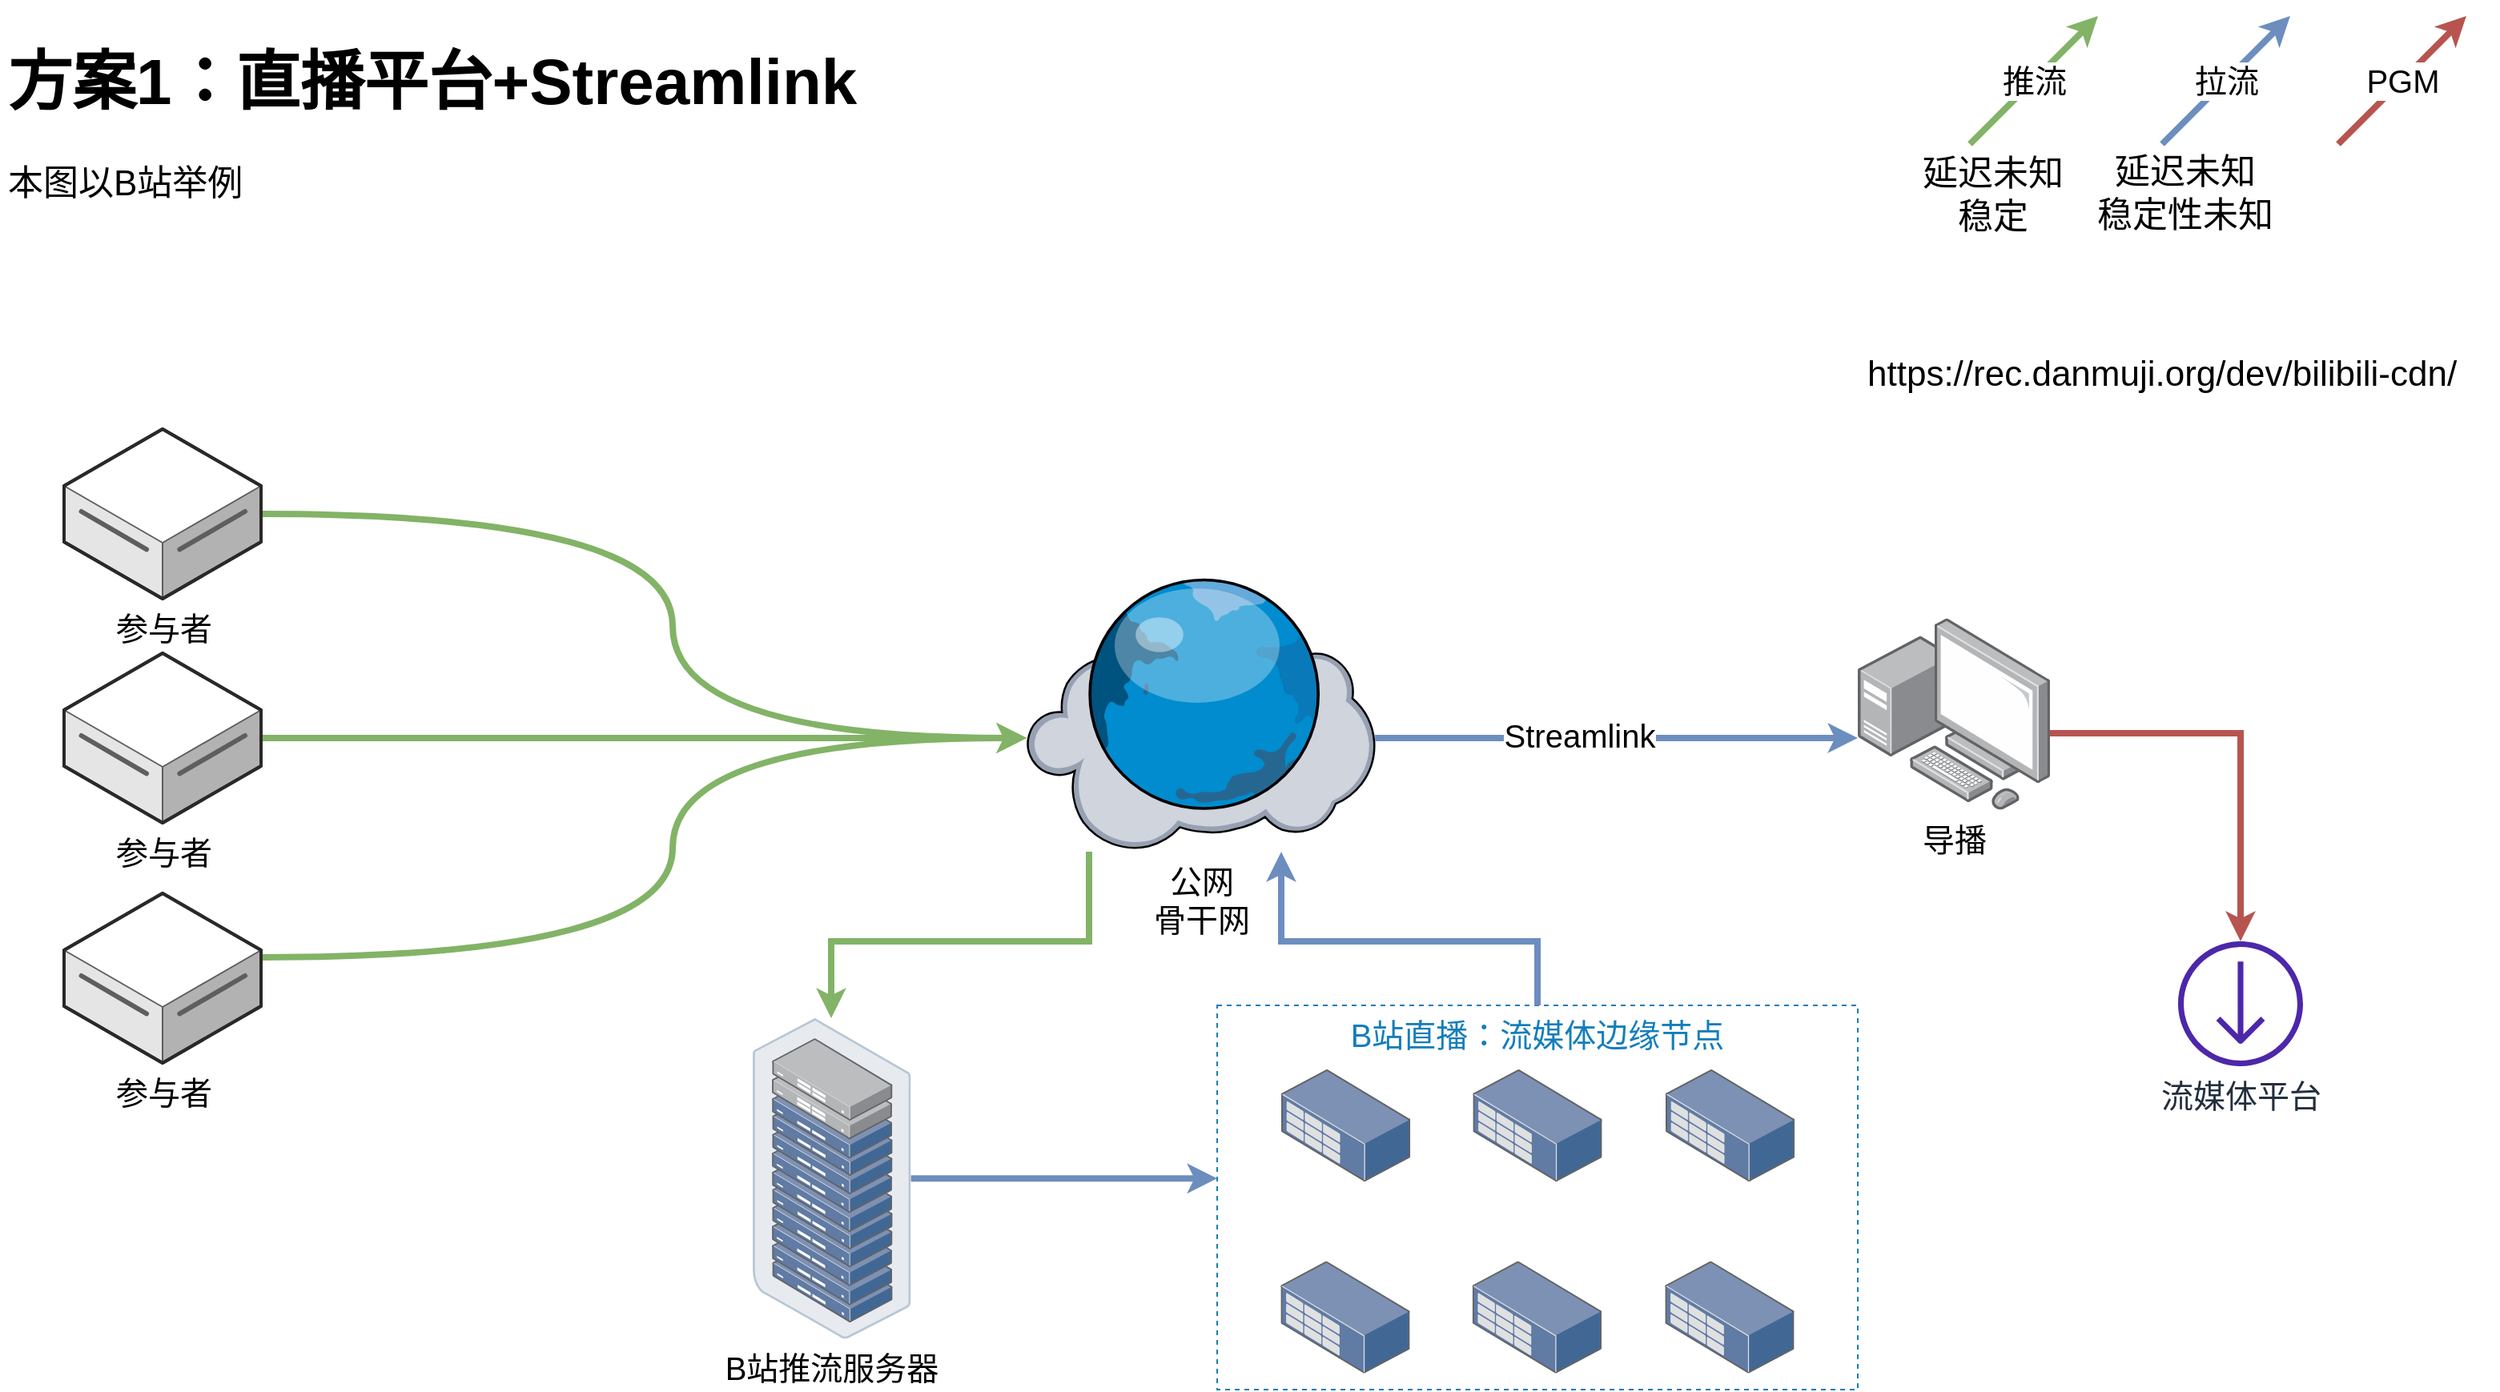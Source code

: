 <mxfile version="20.8.10" type="device"><diagram name="第 1 页" id="cJJkiQMpG9kOvq7-i3W0"><mxGraphModel dx="1615" dy="968" grid="1" gridSize="10" guides="1" tooltips="1" connect="1" arrows="1" fold="1" page="1" pageScale="1" pageWidth="1600" pageHeight="900" math="0" shadow="0"><root><mxCell id="0"/><mxCell id="1" parent="0"/><mxCell id="mJpuvKpYVUzI7QAAiGK_-79" style="edgeStyle=orthogonalEdgeStyle;rounded=0;orthogonalLoop=1;jettySize=auto;html=1;strokeWidth=4;fontSize=20;endSize=6;fillColor=#f8cecc;strokeColor=#b85450;" edge="1" parent="1" source="mJpuvKpYVUzI7QAAiGK_-11" target="mJpuvKpYVUzI7QAAiGK_-78"><mxGeometry relative="1" as="geometry"><Array as="points"><mxPoint x="1439" y="468"/></Array></mxGeometry></mxCell><mxCell id="mJpuvKpYVUzI7QAAiGK_-11" value="&lt;font style=&quot;font-size: 20px;&quot;&gt;导播&lt;/font&gt;" style="points=[];aspect=fixed;html=1;align=center;shadow=0;dashed=0;image;image=img/lib/allied_telesis/computer_and_terminals/Personal_Computer_with_Server.svg;" vertex="1" parent="1"><mxGeometry x="1200" y="396" width="120" height="120" as="geometry"/></mxCell><mxCell id="mJpuvKpYVUzI7QAAiGK_-28" style="edgeStyle=orthogonalEdgeStyle;rounded=0;orthogonalLoop=1;jettySize=auto;html=1;endSize=6;strokeWidth=4;fillColor=#d5e8d4;strokeColor=#82b366;curved=1;" edge="1" parent="1" source="mJpuvKpYVUzI7QAAiGK_-24" target="mJpuvKpYVUzI7QAAiGK_-27"><mxGeometry relative="1" as="geometry"><Array as="points"><mxPoint x="460" y="331"/><mxPoint x="460" y="471"/></Array></mxGeometry></mxCell><mxCell id="mJpuvKpYVUzI7QAAiGK_-24" value="参与者" style="verticalLabelPosition=bottom;html=1;verticalAlign=top;strokeWidth=1;align=center;outlineConnect=0;dashed=0;outlineConnect=0;shape=mxgraph.aws3d.dataServer;strokeColor=#5E5E5E;aspect=fixed;fontSize=20;" vertex="1" parent="1"><mxGeometry x="80" y="278" width="123" height="106" as="geometry"/></mxCell><mxCell id="mJpuvKpYVUzI7QAAiGK_-30" style="edgeStyle=orthogonalEdgeStyle;rounded=0;orthogonalLoop=1;jettySize=auto;html=1;strokeColor=#82b366;endSize=6;strokeWidth=4;fillColor=#d5e8d4;curved=1;" edge="1" parent="1" source="mJpuvKpYVUzI7QAAiGK_-25" target="mJpuvKpYVUzI7QAAiGK_-27"><mxGeometry relative="1" as="geometry"><Array as="points"><mxPoint x="460" y="608"/><mxPoint x="460" y="471"/></Array></mxGeometry></mxCell><mxCell id="mJpuvKpYVUzI7QAAiGK_-25" value="参与者" style="verticalLabelPosition=bottom;html=1;verticalAlign=top;strokeWidth=1;align=center;outlineConnect=0;dashed=0;outlineConnect=0;shape=mxgraph.aws3d.dataServer;strokeColor=#5E5E5E;aspect=fixed;fontSize=20;" vertex="1" parent="1"><mxGeometry x="80" y="568" width="123" height="106" as="geometry"/></mxCell><mxCell id="mJpuvKpYVUzI7QAAiGK_-29" style="edgeStyle=orthogonalEdgeStyle;rounded=0;orthogonalLoop=1;jettySize=auto;html=1;strokeColor=#82b366;endSize=6;strokeWidth=4;fillColor=#d5e8d4;" edge="1" parent="1" source="mJpuvKpYVUzI7QAAiGK_-26"><mxGeometry relative="1" as="geometry"><mxPoint x="681" y="471" as="targetPoint"/></mxGeometry></mxCell><mxCell id="mJpuvKpYVUzI7QAAiGK_-26" value="参与者" style="verticalLabelPosition=bottom;html=1;verticalAlign=top;strokeWidth=1;align=center;outlineConnect=0;dashed=0;outlineConnect=0;shape=mxgraph.aws3d.dataServer;strokeColor=#5E5E5E;aspect=fixed;fontSize=20;" vertex="1" parent="1"><mxGeometry x="80" y="418" width="123" height="106" as="geometry"/></mxCell><mxCell id="mJpuvKpYVUzI7QAAiGK_-40" value="" style="endArrow=classic;html=1;rounded=0;strokeWidth=4;fontSize=20;endSize=6;fillColor=#d5e8d4;strokeColor=#82b366;" edge="1" parent="1"><mxGeometry width="50" height="50" relative="1" as="geometry"><mxPoint x="1270" y="100" as="sourcePoint"/><mxPoint x="1350" y="20" as="targetPoint"/></mxGeometry></mxCell><mxCell id="mJpuvKpYVUzI7QAAiGK_-41" value="推流" style="edgeLabel;html=1;align=center;verticalAlign=middle;resizable=0;points=[];fontSize=20;" vertex="1" connectable="0" parent="mJpuvKpYVUzI7QAAiGK_-40"><mxGeometry x="0.132" y="-1" relative="1" as="geometry"><mxPoint x="-6" y="4" as="offset"/></mxGeometry></mxCell><mxCell id="mJpuvKpYVUzI7QAAiGK_-84" value="延迟未知&lt;br&gt;稳定" style="edgeLabel;html=1;align=center;verticalAlign=middle;resizable=0;points=[];fontSize=22;" vertex="1" connectable="0" parent="mJpuvKpYVUzI7QAAiGK_-40"><mxGeometry x="-0.632" y="1" relative="1" as="geometry"><mxPoint y="47" as="offset"/></mxGeometry></mxCell><mxCell id="mJpuvKpYVUzI7QAAiGK_-43" value="" style="endArrow=classic;html=1;rounded=0;strokeWidth=4;fontSize=20;endSize=6;fillColor=#dae8fc;strokeColor=#6c8ebf;" edge="1" parent="1"><mxGeometry width="50" height="50" relative="1" as="geometry"><mxPoint x="1390" y="100" as="sourcePoint"/><mxPoint x="1470" y="20" as="targetPoint"/></mxGeometry></mxCell><mxCell id="mJpuvKpYVUzI7QAAiGK_-44" value="拉流" style="edgeLabel;html=1;align=center;verticalAlign=middle;resizable=0;points=[];fontSize=20;" vertex="1" connectable="0" parent="mJpuvKpYVUzI7QAAiGK_-43"><mxGeometry x="0.132" y="-1" relative="1" as="geometry"><mxPoint x="-6" y="4" as="offset"/></mxGeometry></mxCell><mxCell id="mJpuvKpYVUzI7QAAiGK_-85" value="延迟未知&lt;br&gt;稳定性未知" style="edgeLabel;html=1;align=center;verticalAlign=middle;resizable=0;points=[];fontSize=22;" vertex="1" connectable="0" parent="mJpuvKpYVUzI7QAAiGK_-43"><mxGeometry x="-0.655" relative="1" as="geometry"><mxPoint y="45" as="offset"/></mxGeometry></mxCell><mxCell id="mJpuvKpYVUzI7QAAiGK_-64" style="edgeStyle=orthogonalEdgeStyle;rounded=0;orthogonalLoop=1;jettySize=auto;html=1;strokeWidth=4;fontSize=20;endSize=6;fillColor=#dae8fc;strokeColor=#6c8ebf;" edge="1" parent="1" source="mJpuvKpYVUzI7QAAiGK_-53" target="mJpuvKpYVUzI7QAAiGK_-54"><mxGeometry relative="1" as="geometry"><Array as="points"><mxPoint x="610" y="746"/><mxPoint x="610" y="746"/></Array></mxGeometry></mxCell><mxCell id="mJpuvKpYVUzI7QAAiGK_-53" value="B站推流服务器" style="points=[];aspect=fixed;html=1;align=center;shadow=0;dashed=0;image;image=img/lib/allied_telesis/storage/Datacenter_Server_Rack_ToR.svg;fontSize=20;" vertex="1" parent="1"><mxGeometry x="510" y="646" width="98.76" height="200.2" as="geometry"/></mxCell><mxCell id="mJpuvKpYVUzI7QAAiGK_-63" value="" style="group" vertex="1" connectable="0" parent="1"><mxGeometry x="800" y="638" width="400" height="240" as="geometry"/></mxCell><mxCell id="mJpuvKpYVUzI7QAAiGK_-54" value="B站直播：流媒体边缘节点" style="fillColor=none;strokeColor=#147EBA;dashed=1;verticalAlign=top;fontStyle=0;fontColor=#147EBA;fontSize=20;" vertex="1" parent="mJpuvKpYVUzI7QAAiGK_-63"><mxGeometry width="400" height="240" as="geometry"/></mxCell><mxCell id="mJpuvKpYVUzI7QAAiGK_-62" value="" style="group" vertex="1" connectable="0" parent="mJpuvKpYVUzI7QAAiGK_-63"><mxGeometry x="39.68" y="40" width="320.95" height="189.8" as="geometry"/></mxCell><mxCell id="mJpuvKpYVUzI7QAAiGK_-55" value="" style="points=[];aspect=fixed;html=1;align=center;shadow=0;dashed=0;image;image=img/lib/allied_telesis/storage/Datacenter_Server_Rack_Storage_Unit_Small.svg;fontSize=20;" vertex="1" parent="mJpuvKpYVUzI7QAAiGK_-62"><mxGeometry x="0.32" width="80.63" height="70" as="geometry"/></mxCell><mxCell id="mJpuvKpYVUzI7QAAiGK_-57" value="" style="points=[];aspect=fixed;html=1;align=center;shadow=0;dashed=0;image;image=img/lib/allied_telesis/storage/Datacenter_Server_Rack_Storage_Unit_Small.svg;fontSize=20;" vertex="1" parent="mJpuvKpYVUzI7QAAiGK_-62"><mxGeometry x="120.01" width="80.63" height="70" as="geometry"/></mxCell><mxCell id="mJpuvKpYVUzI7QAAiGK_-58" value="" style="points=[];aspect=fixed;html=1;align=center;shadow=0;dashed=0;image;image=img/lib/allied_telesis/storage/Datacenter_Server_Rack_Storage_Unit_Small.svg;fontSize=20;" vertex="1" parent="mJpuvKpYVUzI7QAAiGK_-62"><mxGeometry x="240.32" width="80.63" height="70" as="geometry"/></mxCell><mxCell id="mJpuvKpYVUzI7QAAiGK_-59" value="" style="points=[];aspect=fixed;html=1;align=center;shadow=0;dashed=0;image;image=img/lib/allied_telesis/storage/Datacenter_Server_Rack_Storage_Unit_Small.svg;fontSize=20;" vertex="1" parent="mJpuvKpYVUzI7QAAiGK_-62"><mxGeometry y="119.8" width="80.63" height="70" as="geometry"/></mxCell><mxCell id="mJpuvKpYVUzI7QAAiGK_-60" value="" style="points=[];aspect=fixed;html=1;align=center;shadow=0;dashed=0;image;image=img/lib/allied_telesis/storage/Datacenter_Server_Rack_Storage_Unit_Small.svg;fontSize=20;" vertex="1" parent="mJpuvKpYVUzI7QAAiGK_-62"><mxGeometry x="119.69" y="119.8" width="80.63" height="70" as="geometry"/></mxCell><mxCell id="mJpuvKpYVUzI7QAAiGK_-61" value="" style="points=[];aspect=fixed;html=1;align=center;shadow=0;dashed=0;image;image=img/lib/allied_telesis/storage/Datacenter_Server_Rack_Storage_Unit_Small.svg;fontSize=20;" vertex="1" parent="mJpuvKpYVUzI7QAAiGK_-62"><mxGeometry x="240.0" y="119.8" width="80.63" height="70" as="geometry"/></mxCell><mxCell id="mJpuvKpYVUzI7QAAiGK_-68" value="" style="group" vertex="1" connectable="0" parent="1"><mxGeometry x="681" y="370" width="217.58" height="172" as="geometry"/></mxCell><mxCell id="mJpuvKpYVUzI7QAAiGK_-27" value="公网&lt;br&gt;骨干网" style="verticalLabelPosition=bottom;sketch=0;aspect=fixed;html=1;verticalAlign=top;strokeColor=none;align=center;outlineConnect=0;shape=mxgraph.citrix.cloud;fontSize=20;" vertex="1" parent="mJpuvKpYVUzI7QAAiGK_-68"><mxGeometry y="30" width="217.58" height="142" as="geometry"/></mxCell><mxCell id="mJpuvKpYVUzI7QAAiGK_-67" value="" style="verticalLabelPosition=bottom;sketch=0;aspect=fixed;html=1;verticalAlign=top;strokeColor=none;align=center;outlineConnect=0;shape=mxgraph.citrix.globe;fontSize=20;" vertex="1" parent="mJpuvKpYVUzI7QAAiGK_-68"><mxGeometry x="32.9" width="151.77" height="145" as="geometry"/></mxCell><mxCell id="mJpuvKpYVUzI7QAAiGK_-69" style="edgeStyle=orthogonalEdgeStyle;rounded=0;orthogonalLoop=1;jettySize=auto;html=1;strokeWidth=4;fontSize=20;endSize=6;fillColor=#d5e8d4;strokeColor=#82b366;" edge="1" parent="1" source="mJpuvKpYVUzI7QAAiGK_-27" target="mJpuvKpYVUzI7QAAiGK_-53"><mxGeometry relative="1" as="geometry"><Array as="points"><mxPoint x="720" y="598"/><mxPoint x="559" y="598"/></Array></mxGeometry></mxCell><mxCell id="mJpuvKpYVUzI7QAAiGK_-72" style="edgeStyle=orthogonalEdgeStyle;rounded=0;orthogonalLoop=1;jettySize=auto;html=1;strokeWidth=4;fontSize=20;endSize=6;fillColor=#dae8fc;strokeColor=#6c8ebf;" edge="1" parent="1" source="mJpuvKpYVUzI7QAAiGK_-54" target="mJpuvKpYVUzI7QAAiGK_-27"><mxGeometry relative="1" as="geometry"><Array as="points"><mxPoint x="1000" y="598"/><mxPoint x="840" y="598"/></Array></mxGeometry></mxCell><mxCell id="mJpuvKpYVUzI7QAAiGK_-73" style="edgeStyle=orthogonalEdgeStyle;rounded=0;orthogonalLoop=1;jettySize=auto;html=1;strokeWidth=4;fontSize=20;endSize=6;fillColor=#dae8fc;strokeColor=#6c8ebf;" edge="1" parent="1" target="mJpuvKpYVUzI7QAAiGK_-11"><mxGeometry relative="1" as="geometry"><mxPoint x="898.58" y="471" as="sourcePoint"/><Array as="points"><mxPoint x="970" y="471"/><mxPoint x="970" y="471"/></Array></mxGeometry></mxCell><mxCell id="mJpuvKpYVUzI7QAAiGK_-74" value="Streamlink" style="edgeLabel;html=1;align=center;verticalAlign=middle;resizable=0;points=[];fontSize=20;" vertex="1" connectable="0" parent="mJpuvKpYVUzI7QAAiGK_-73"><mxGeometry x="-0.267" y="9" relative="1" as="geometry"><mxPoint x="17" y="7" as="offset"/></mxGeometry></mxCell><mxCell id="mJpuvKpYVUzI7QAAiGK_-78" value="流媒体平台" style="sketch=0;outlineConnect=0;fontColor=#232F3E;gradientColor=none;fillColor=#4D27AA;strokeColor=none;dashed=0;verticalLabelPosition=bottom;verticalAlign=top;align=center;html=1;fontSize=20;fontStyle=0;aspect=fixed;pointerEvents=1;shape=mxgraph.aws4.streaming_distribution;" vertex="1" parent="1"><mxGeometry x="1400" y="598" width="78" height="78" as="geometry"/></mxCell><mxCell id="mJpuvKpYVUzI7QAAiGK_-81" value="" style="endArrow=classic;html=1;rounded=0;strokeWidth=4;fontSize=20;endSize=6;fillColor=#f8cecc;strokeColor=#b85450;" edge="1" parent="1"><mxGeometry width="50" height="50" relative="1" as="geometry"><mxPoint x="1500" y="100" as="sourcePoint"/><mxPoint x="1580" y="20" as="targetPoint"/></mxGeometry></mxCell><mxCell id="mJpuvKpYVUzI7QAAiGK_-82" value="PGM" style="edgeLabel;html=1;align=center;verticalAlign=middle;resizable=0;points=[];fontSize=20;" vertex="1" connectable="0" parent="mJpuvKpYVUzI7QAAiGK_-81"><mxGeometry x="0.132" y="-1" relative="1" as="geometry"><mxPoint x="-6" y="4" as="offset"/></mxGeometry></mxCell><mxCell id="mJpuvKpYVUzI7QAAiGK_-83" value="&lt;h1&gt;方案1：直播平台+Streamlink&lt;/h1&gt;&lt;div&gt;&lt;span style=&quot;font-size: 22px; background-color: initial;&quot;&gt;本图以B站举例&lt;/span&gt;&lt;br&gt;&lt;/div&gt;" style="text;html=1;strokeColor=none;fillColor=none;spacing=5;spacingTop=-20;whiteSpace=wrap;overflow=hidden;rounded=0;fontSize=20;" vertex="1" parent="1"><mxGeometry x="40" y="20" width="540" height="120" as="geometry"/></mxCell><mxCell id="mJpuvKpYVUzI7QAAiGK_-87" value="&lt;br&gt;https://rec.danmuji.org/dev/bilibili-cdn/" style="text;strokeColor=none;fillColor=none;align=left;verticalAlign=middle;spacingLeft=4;spacingRight=4;overflow=hidden;points=[[0,0.5],[1,0.5]];portConstraint=eastwest;rotatable=0;whiteSpace=wrap;html=1;fontSize=22;" vertex="1" parent="1"><mxGeometry x="1200" y="200" width="400" height="60" as="geometry"/></mxCell></root></mxGraphModel></diagram></mxfile>